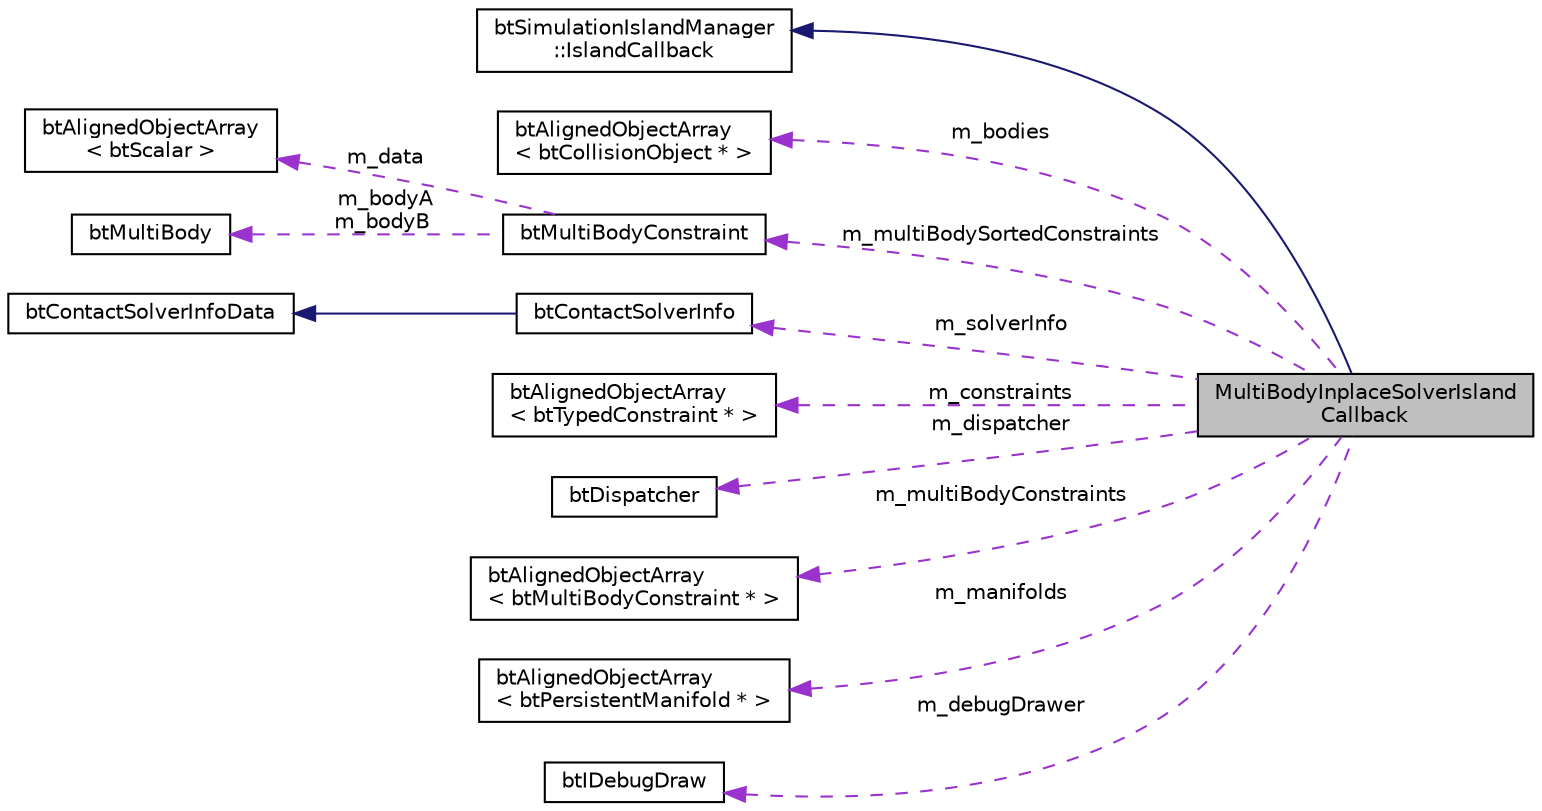 digraph "MultiBodyInplaceSolverIslandCallback"
{
  edge [fontname="Helvetica",fontsize="10",labelfontname="Helvetica",labelfontsize="10"];
  node [fontname="Helvetica",fontsize="10",shape=record];
  rankdir="LR";
  Node1 [label="MultiBodyInplaceSolverIsland\lCallback",height=0.2,width=0.4,color="black", fillcolor="grey75", style="filled", fontcolor="black"];
  Node2 -> Node1 [dir="back",color="midnightblue",fontsize="10",style="solid"];
  Node2 [label="btSimulationIslandManager\l::IslandCallback",height=0.2,width=0.4,color="black", fillcolor="white", style="filled",URL="$structbt_simulation_island_manager_1_1_island_callback.html"];
  Node3 -> Node1 [dir="back",color="darkorchid3",fontsize="10",style="dashed",label=" m_bodies" ];
  Node3 [label="btAlignedObjectArray\l\< btCollisionObject * \>",height=0.2,width=0.4,color="black", fillcolor="white", style="filled",URL="$classbt_aligned_object_array.html"];
  Node4 -> Node1 [dir="back",color="darkorchid3",fontsize="10",style="dashed",label=" m_multiBodySortedConstraints" ];
  Node4 [label="btMultiBodyConstraint",height=0.2,width=0.4,color="black", fillcolor="white", style="filled",URL="$classbt_multi_body_constraint.html"];
  Node5 -> Node4 [dir="back",color="darkorchid3",fontsize="10",style="dashed",label=" m_data" ];
  Node5 [label="btAlignedObjectArray\l\< btScalar \>",height=0.2,width=0.4,color="black", fillcolor="white", style="filled",URL="$classbt_aligned_object_array.html"];
  Node6 -> Node4 [dir="back",color="darkorchid3",fontsize="10",style="dashed",label=" m_bodyA\nm_bodyB" ];
  Node6 [label="btMultiBody",height=0.2,width=0.4,color="black", fillcolor="white", style="filled",URL="$classbt_multi_body.html"];
  Node7 -> Node1 [dir="back",color="darkorchid3",fontsize="10",style="dashed",label=" m_solverInfo" ];
  Node7 [label="btContactSolverInfo",height=0.2,width=0.4,color="black", fillcolor="white", style="filled",URL="$structbt_contact_solver_info.html"];
  Node8 -> Node7 [dir="back",color="midnightblue",fontsize="10",style="solid"];
  Node8 [label="btContactSolverInfoData",height=0.2,width=0.4,color="black", fillcolor="white", style="filled",URL="$structbt_contact_solver_info_data.html"];
  Node9 -> Node1 [dir="back",color="darkorchid3",fontsize="10",style="dashed",label=" m_constraints" ];
  Node9 [label="btAlignedObjectArray\l\< btTypedConstraint * \>",height=0.2,width=0.4,color="black", fillcolor="white", style="filled",URL="$classbt_aligned_object_array.html"];
  Node10 -> Node1 [dir="back",color="darkorchid3",fontsize="10",style="dashed",label=" m_dispatcher" ];
  Node10 [label="btDispatcher",height=0.2,width=0.4,color="black", fillcolor="white", style="filled",URL="$classbt_dispatcher.html"];
  Node11 -> Node1 [dir="back",color="darkorchid3",fontsize="10",style="dashed",label=" m_multiBodyConstraints" ];
  Node11 [label="btAlignedObjectArray\l\< btMultiBodyConstraint * \>",height=0.2,width=0.4,color="black", fillcolor="white", style="filled",URL="$classbt_aligned_object_array.html"];
  Node12 -> Node1 [dir="back",color="darkorchid3",fontsize="10",style="dashed",label=" m_manifolds" ];
  Node12 [label="btAlignedObjectArray\l\< btPersistentManifold * \>",height=0.2,width=0.4,color="black", fillcolor="white", style="filled",URL="$classbt_aligned_object_array.html"];
  Node13 -> Node1 [dir="back",color="darkorchid3",fontsize="10",style="dashed",label=" m_debugDrawer" ];
  Node13 [label="btIDebugDraw",height=0.2,width=0.4,color="black", fillcolor="white", style="filled",URL="$classbt_i_debug_draw.html"];
}
